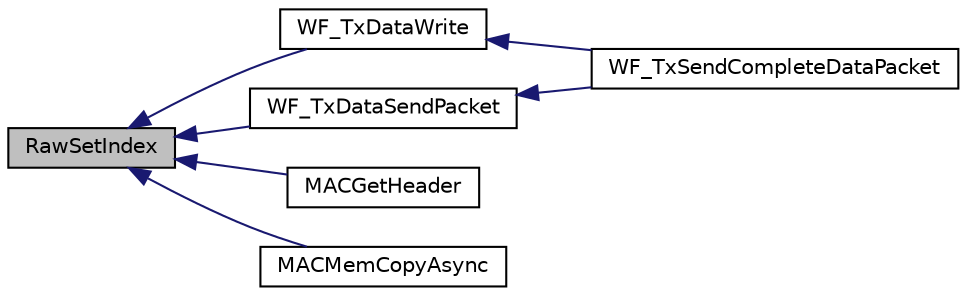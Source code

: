 digraph "RawSetIndex"
{
  edge [fontname="Helvetica",fontsize="10",labelfontname="Helvetica",labelfontsize="10"];
  node [fontname="Helvetica",fontsize="10",shape=record];
  rankdir="LR";
  Node1 [label="RawSetIndex",height=0.2,width=0.4,color="black", fillcolor="grey75", style="filled", fontcolor="black"];
  Node1 -> Node2 [dir="back",color="midnightblue",fontsize="10",style="solid",fontname="Helvetica"];
  Node2 [label="WF_TxDataWrite",height=0.2,width=0.4,color="black", fillcolor="white", style="filled",URL="$_w_f_data_tx_rx_8c.html#ac716bab4b82ee4be76c366ba119ac2c4"];
  Node2 -> Node3 [dir="back",color="midnightblue",fontsize="10",style="solid",fontname="Helvetica"];
  Node3 [label="WF_TxSendCompleteDataPacket",height=0.2,width=0.4,color="black", fillcolor="white", style="filled",URL="$_w_f_data_tx_rx_8c.html#a72e6a14dc9339a7ce4bdbbe515c0ba68"];
  Node1 -> Node4 [dir="back",color="midnightblue",fontsize="10",style="solid",fontname="Helvetica"];
  Node4 [label="WF_TxDataSendPacket",height=0.2,width=0.4,color="black", fillcolor="white", style="filled",URL="$_w_f_data_tx_rx_8c.html#a536a932069cbd1758e64153fb4991dad"];
  Node4 -> Node3 [dir="back",color="midnightblue",fontsize="10",style="solid",fontname="Helvetica"];
  Node1 -> Node5 [dir="back",color="midnightblue",fontsize="10",style="solid",fontname="Helvetica"];
  Node5 [label="MACGetHeader",height=0.2,width=0.4,color="black", fillcolor="white", style="filled",URL="$_w_f_mac_8c.html#a18cabbf973ecec4ba5b67dc2c729b753"];
  Node1 -> Node6 [dir="back",color="midnightblue",fontsize="10",style="solid",fontname="Helvetica"];
  Node6 [label="MACMemCopyAsync",height=0.2,width=0.4,color="black", fillcolor="white", style="filled",URL="$_w_f_mac_8c.html#a4442711ab4c3d47ffc913476630330e2"];
}
